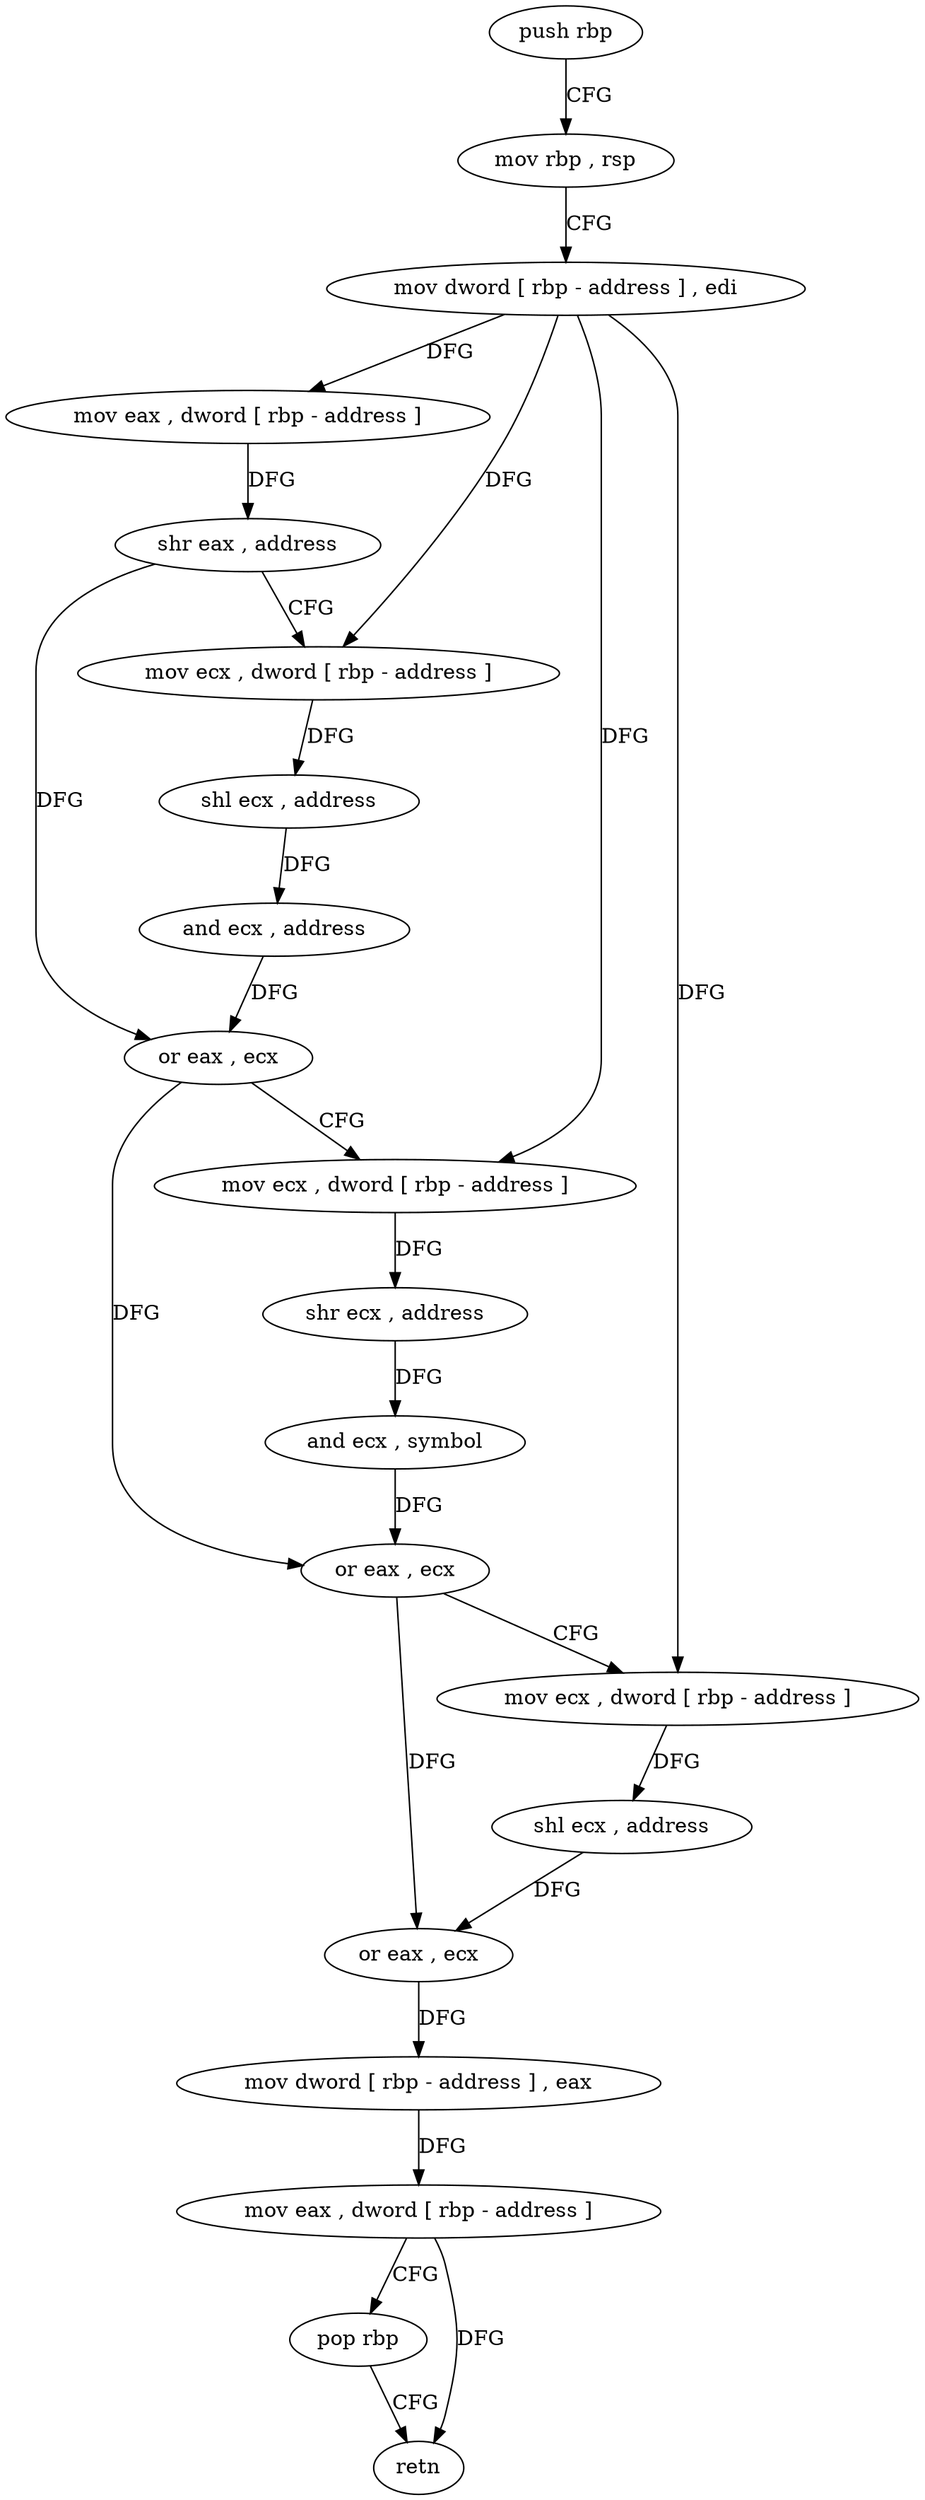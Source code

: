 digraph "func" {
"82224" [label = "push rbp" ]
"82225" [label = "mov rbp , rsp" ]
"82228" [label = "mov dword [ rbp - address ] , edi" ]
"82231" [label = "mov eax , dword [ rbp - address ]" ]
"82234" [label = "shr eax , address" ]
"82237" [label = "mov ecx , dword [ rbp - address ]" ]
"82240" [label = "shl ecx , address" ]
"82243" [label = "and ecx , address" ]
"82249" [label = "or eax , ecx" ]
"82251" [label = "mov ecx , dword [ rbp - address ]" ]
"82254" [label = "shr ecx , address" ]
"82257" [label = "and ecx , symbol" ]
"82263" [label = "or eax , ecx" ]
"82265" [label = "mov ecx , dword [ rbp - address ]" ]
"82268" [label = "shl ecx , address" ]
"82271" [label = "or eax , ecx" ]
"82273" [label = "mov dword [ rbp - address ] , eax" ]
"82276" [label = "mov eax , dword [ rbp - address ]" ]
"82279" [label = "pop rbp" ]
"82280" [label = "retn" ]
"82224" -> "82225" [ label = "CFG" ]
"82225" -> "82228" [ label = "CFG" ]
"82228" -> "82231" [ label = "DFG" ]
"82228" -> "82237" [ label = "DFG" ]
"82228" -> "82251" [ label = "DFG" ]
"82228" -> "82265" [ label = "DFG" ]
"82231" -> "82234" [ label = "DFG" ]
"82234" -> "82237" [ label = "CFG" ]
"82234" -> "82249" [ label = "DFG" ]
"82237" -> "82240" [ label = "DFG" ]
"82240" -> "82243" [ label = "DFG" ]
"82243" -> "82249" [ label = "DFG" ]
"82249" -> "82251" [ label = "CFG" ]
"82249" -> "82263" [ label = "DFG" ]
"82251" -> "82254" [ label = "DFG" ]
"82254" -> "82257" [ label = "DFG" ]
"82257" -> "82263" [ label = "DFG" ]
"82263" -> "82265" [ label = "CFG" ]
"82263" -> "82271" [ label = "DFG" ]
"82265" -> "82268" [ label = "DFG" ]
"82268" -> "82271" [ label = "DFG" ]
"82271" -> "82273" [ label = "DFG" ]
"82273" -> "82276" [ label = "DFG" ]
"82276" -> "82279" [ label = "CFG" ]
"82276" -> "82280" [ label = "DFG" ]
"82279" -> "82280" [ label = "CFG" ]
}
